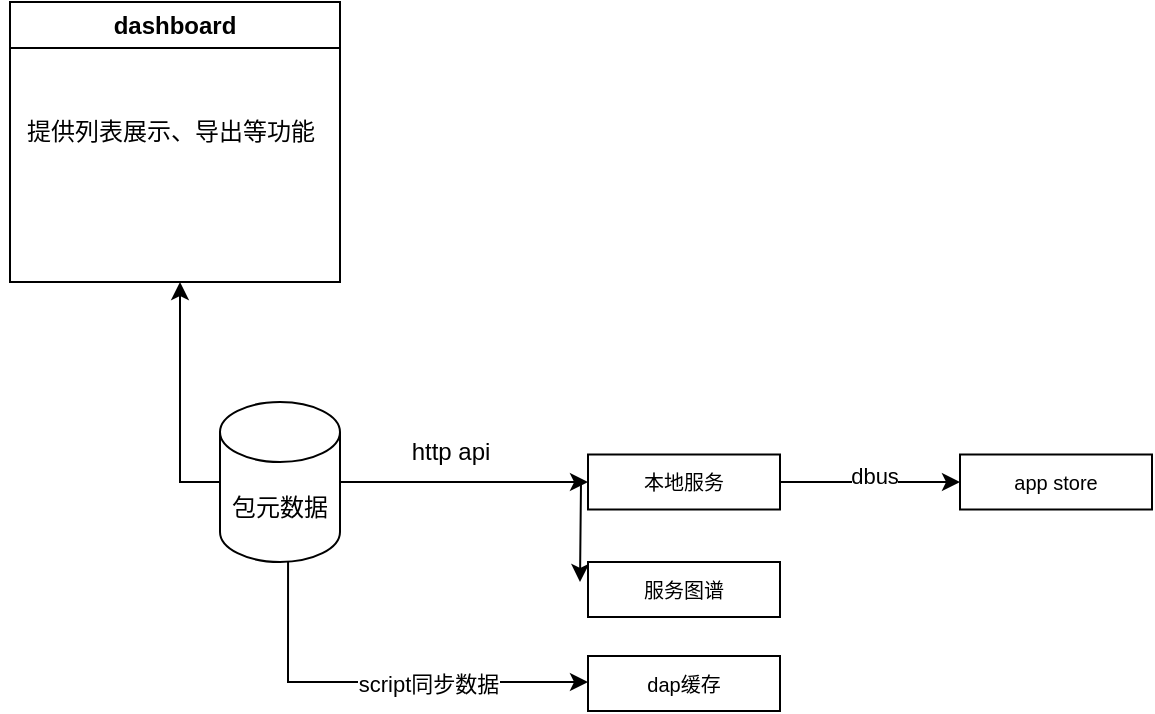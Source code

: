 <mxfile version="26.0.11">
  <diagram name="第 1 页" id="FE7WsExq7GyhE3bz-ty8">
    <mxGraphModel dx="983" dy="570" grid="1" gridSize="10" guides="1" tooltips="1" connect="1" arrows="1" fold="1" page="1" pageScale="1" pageWidth="827" pageHeight="1169" math="0" shadow="0">
      <root>
        <mxCell id="0" />
        <mxCell id="1" parent="0" />
        <mxCell id="sLu9HG4kL-H96YGT2tks-4" value="" style="edgeStyle=orthogonalEdgeStyle;rounded=0;orthogonalLoop=1;jettySize=auto;html=1;" parent="1" source="sLu9HG4kL-H96YGT2tks-1" target="sLu9HG4kL-H96YGT2tks-3" edge="1">
          <mxGeometry relative="1" as="geometry" />
        </mxCell>
        <mxCell id="sLu9HG4kL-H96YGT2tks-10" value="" style="edgeStyle=orthogonalEdgeStyle;rounded=0;orthogonalLoop=1;jettySize=auto;html=1;" parent="1" source="sLu9HG4kL-H96YGT2tks-1" edge="1">
          <mxGeometry relative="1" as="geometry">
            <mxPoint x="370" y="450" as="targetPoint" />
          </mxGeometry>
        </mxCell>
        <mxCell id="me4yUOlOrW0saRtsXKdF-4" value="" style="edgeStyle=orthogonalEdgeStyle;rounded=0;orthogonalLoop=1;jettySize=auto;html=1;" edge="1" parent="1" source="sLu9HG4kL-H96YGT2tks-1">
          <mxGeometry relative="1" as="geometry">
            <mxPoint x="170" y="300" as="targetPoint" />
          </mxGeometry>
        </mxCell>
        <mxCell id="sLu9HG4kL-H96YGT2tks-21" value="" style="edgeStyle=orthogonalEdgeStyle;rounded=0;orthogonalLoop=1;jettySize=auto;html=1;" parent="1" edge="1">
          <mxGeometry relative="1" as="geometry">
            <mxPoint x="224.029" y="440" as="sourcePoint" />
            <mxPoint x="374" y="500" as="targetPoint" />
            <Array as="points">
              <mxPoint x="224" y="500" />
            </Array>
          </mxGeometry>
        </mxCell>
        <mxCell id="sLu9HG4kL-H96YGT2tks-22" value="script同步数据" style="edgeLabel;html=1;align=center;verticalAlign=middle;resizable=0;points=[];" parent="sLu9HG4kL-H96YGT2tks-21" vertex="1" connectable="0">
          <mxGeometry x="0.229" y="-1" relative="1" as="geometry">
            <mxPoint x="1" as="offset" />
          </mxGeometry>
        </mxCell>
        <mxCell id="sLu9HG4kL-H96YGT2tks-1" value="包元数据" style="shape=cylinder3;whiteSpace=wrap;html=1;boundedLbl=1;backgroundOutline=1;size=15;" parent="1" vertex="1">
          <mxGeometry x="190" y="360" width="60" height="80" as="geometry" />
        </mxCell>
        <mxCell id="sLu9HG4kL-H96YGT2tks-7" value="" style="edgeStyle=orthogonalEdgeStyle;rounded=0;orthogonalLoop=1;jettySize=auto;html=1;entryX=0;entryY=0.5;entryDx=0;entryDy=0;" parent="1" source="sLu9HG4kL-H96YGT2tks-3" edge="1" target="sLu9HG4kL-H96YGT2tks-8">
          <mxGeometry relative="1" as="geometry">
            <mxPoint x="520" y="400" as="targetPoint" />
          </mxGeometry>
        </mxCell>
        <mxCell id="me4yUOlOrW0saRtsXKdF-6" value="dbus" style="edgeLabel;html=1;align=center;verticalAlign=middle;resizable=0;points=[];" vertex="1" connectable="0" parent="sLu9HG4kL-H96YGT2tks-7">
          <mxGeometry x="0.03" y="3" relative="1" as="geometry">
            <mxPoint as="offset" />
          </mxGeometry>
        </mxCell>
        <mxCell id="sLu9HG4kL-H96YGT2tks-3" value="&lt;span style=&quot;font-size: 10px;&quot;&gt;本地服务&lt;/span&gt;" style="whiteSpace=wrap;html=1;" parent="1" vertex="1">
          <mxGeometry x="374" y="386.25" width="96" height="27.5" as="geometry" />
        </mxCell>
        <mxCell id="sLu9HG4kL-H96YGT2tks-5" value="http api" style="text;html=1;align=center;verticalAlign=middle;resizable=0;points=[];autosize=1;strokeColor=none;fillColor=none;" parent="1" vertex="1">
          <mxGeometry x="270" y="370" width="70" height="30" as="geometry" />
        </mxCell>
        <mxCell id="sLu9HG4kL-H96YGT2tks-8" value="&lt;span style=&quot;font-size: 10px;&quot;&gt;app store&lt;/span&gt;" style="whiteSpace=wrap;html=1;" parent="1" vertex="1">
          <mxGeometry x="560" y="386.25" width="96" height="27.5" as="geometry" />
        </mxCell>
        <mxCell id="sLu9HG4kL-H96YGT2tks-9" value="&lt;span style=&quot;font-size: 10px;&quot;&gt;服务图谱&lt;/span&gt;" style="whiteSpace=wrap;html=1;" parent="1" vertex="1">
          <mxGeometry x="374" y="440" width="96" height="27.5" as="geometry" />
        </mxCell>
        <mxCell id="sLu9HG4kL-H96YGT2tks-11" value="&lt;span style=&quot;font-size: 10px;&quot;&gt;dap缓存&lt;/span&gt;" style="whiteSpace=wrap;html=1;" parent="1" vertex="1">
          <mxGeometry x="374" y="487" width="96" height="27.5" as="geometry" />
        </mxCell>
        <mxCell id="me4yUOlOrW0saRtsXKdF-1" value="dashboard" style="swimlane;whiteSpace=wrap;html=1;" vertex="1" parent="1">
          <mxGeometry x="85" y="160" width="165" height="140" as="geometry" />
        </mxCell>
        <mxCell id="me4yUOlOrW0saRtsXKdF-2" value="提供列表展示、导出等功能" style="text;html=1;align=center;verticalAlign=middle;resizable=0;points=[];autosize=1;strokeColor=none;fillColor=none;" vertex="1" parent="me4yUOlOrW0saRtsXKdF-1">
          <mxGeometry x="-5" y="50" width="170" height="30" as="geometry" />
        </mxCell>
      </root>
    </mxGraphModel>
  </diagram>
</mxfile>
